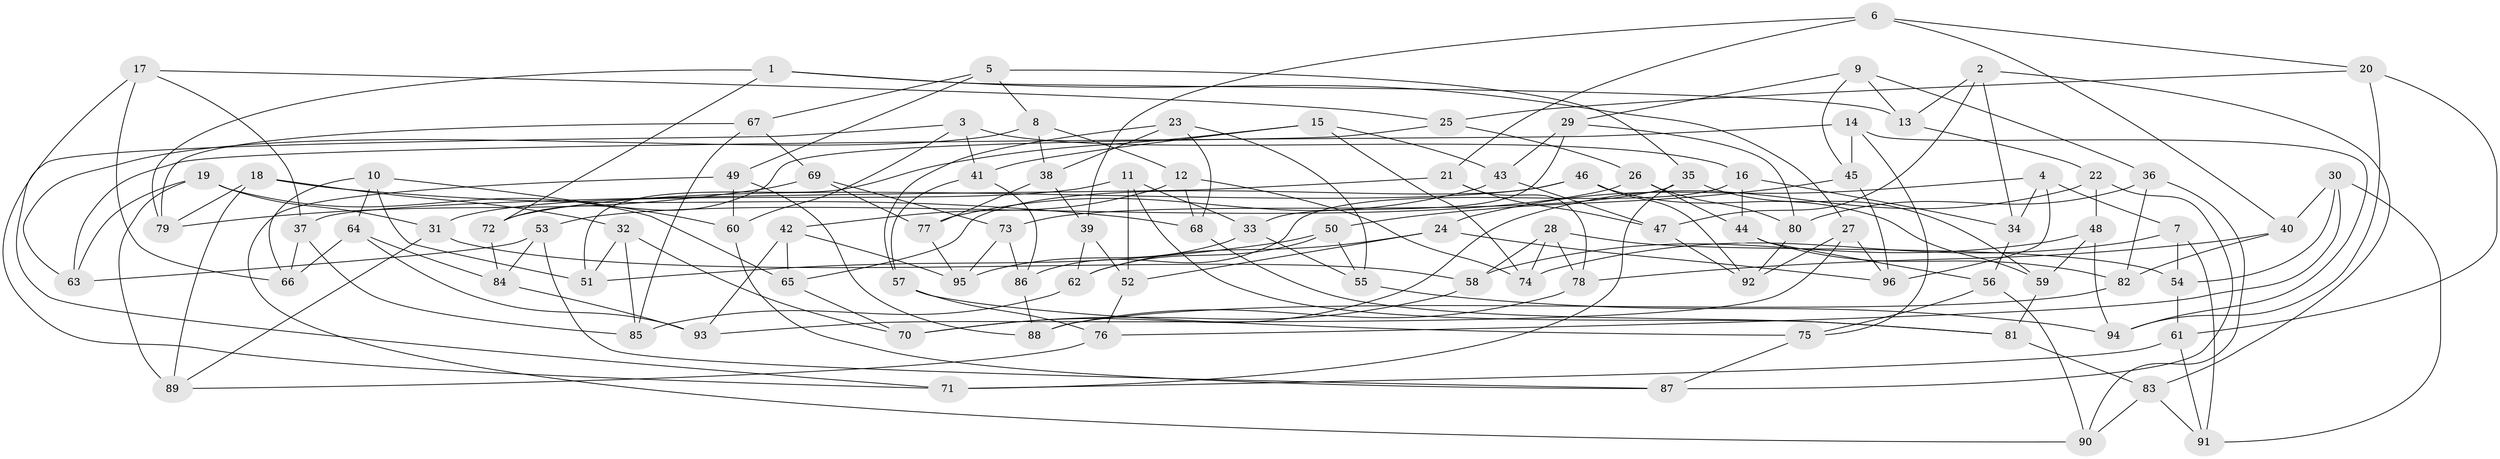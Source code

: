 // coarse degree distribution, {6: 0.5517241379310345, 5: 0.10344827586206896, 3: 0.034482758620689655, 4: 0.29310344827586204, 2: 0.017241379310344827}
// Generated by graph-tools (version 1.1) at 2025/42/03/06/25 10:42:23]
// undirected, 96 vertices, 192 edges
graph export_dot {
graph [start="1"]
  node [color=gray90,style=filled];
  1;
  2;
  3;
  4;
  5;
  6;
  7;
  8;
  9;
  10;
  11;
  12;
  13;
  14;
  15;
  16;
  17;
  18;
  19;
  20;
  21;
  22;
  23;
  24;
  25;
  26;
  27;
  28;
  29;
  30;
  31;
  32;
  33;
  34;
  35;
  36;
  37;
  38;
  39;
  40;
  41;
  42;
  43;
  44;
  45;
  46;
  47;
  48;
  49;
  50;
  51;
  52;
  53;
  54;
  55;
  56;
  57;
  58;
  59;
  60;
  61;
  62;
  63;
  64;
  65;
  66;
  67;
  68;
  69;
  70;
  71;
  72;
  73;
  74;
  75;
  76;
  77;
  78;
  79;
  80;
  81;
  82;
  83;
  84;
  85;
  86;
  87;
  88;
  89;
  90;
  91;
  92;
  93;
  94;
  95;
  96;
  1 -- 13;
  1 -- 72;
  1 -- 27;
  1 -- 79;
  2 -- 34;
  2 -- 47;
  2 -- 13;
  2 -- 83;
  3 -- 71;
  3 -- 60;
  3 -- 16;
  3 -- 41;
  4 -- 7;
  4 -- 96;
  4 -- 34;
  4 -- 24;
  5 -- 35;
  5 -- 8;
  5 -- 67;
  5 -- 49;
  6 -- 21;
  6 -- 39;
  6 -- 20;
  6 -- 40;
  7 -- 54;
  7 -- 74;
  7 -- 91;
  8 -- 12;
  8 -- 38;
  8 -- 63;
  9 -- 29;
  9 -- 45;
  9 -- 13;
  9 -- 36;
  10 -- 60;
  10 -- 66;
  10 -- 51;
  10 -- 64;
  11 -- 33;
  11 -- 81;
  11 -- 52;
  11 -- 31;
  12 -- 68;
  12 -- 74;
  12 -- 42;
  13 -- 22;
  14 -- 75;
  14 -- 63;
  14 -- 94;
  14 -- 45;
  15 -- 43;
  15 -- 74;
  15 -- 41;
  15 -- 51;
  16 -- 34;
  16 -- 44;
  16 -- 86;
  17 -- 25;
  17 -- 37;
  17 -- 66;
  17 -- 71;
  18 -- 32;
  18 -- 68;
  18 -- 89;
  18 -- 79;
  19 -- 31;
  19 -- 89;
  19 -- 65;
  19 -- 63;
  20 -- 94;
  20 -- 25;
  20 -- 61;
  21 -- 78;
  21 -- 47;
  21 -- 37;
  22 -- 70;
  22 -- 87;
  22 -- 48;
  23 -- 57;
  23 -- 55;
  23 -- 68;
  23 -- 38;
  24 -- 96;
  24 -- 62;
  24 -- 52;
  25 -- 26;
  25 -- 72;
  26 -- 53;
  26 -- 44;
  26 -- 80;
  27 -- 92;
  27 -- 96;
  27 -- 93;
  28 -- 74;
  28 -- 58;
  28 -- 78;
  28 -- 54;
  29 -- 80;
  29 -- 33;
  29 -- 43;
  30 -- 76;
  30 -- 40;
  30 -- 91;
  30 -- 54;
  31 -- 89;
  31 -- 58;
  32 -- 85;
  32 -- 70;
  32 -- 51;
  33 -- 55;
  33 -- 95;
  34 -- 56;
  35 -- 71;
  35 -- 73;
  35 -- 59;
  36 -- 90;
  36 -- 82;
  36 -- 80;
  37 -- 85;
  37 -- 66;
  38 -- 77;
  38 -- 39;
  39 -- 52;
  39 -- 62;
  40 -- 78;
  40 -- 82;
  41 -- 86;
  41 -- 57;
  42 -- 65;
  42 -- 93;
  42 -- 95;
  43 -- 47;
  43 -- 77;
  44 -- 56;
  44 -- 82;
  45 -- 96;
  45 -- 50;
  46 -- 59;
  46 -- 72;
  46 -- 92;
  46 -- 65;
  47 -- 92;
  48 -- 58;
  48 -- 59;
  48 -- 94;
  49 -- 90;
  49 -- 88;
  49 -- 60;
  50 -- 55;
  50 -- 62;
  50 -- 51;
  52 -- 76;
  53 -- 84;
  53 -- 87;
  53 -- 63;
  54 -- 61;
  55 -- 94;
  56 -- 75;
  56 -- 90;
  57 -- 75;
  57 -- 76;
  58 -- 70;
  59 -- 81;
  60 -- 87;
  61 -- 91;
  61 -- 71;
  62 -- 85;
  64 -- 93;
  64 -- 84;
  64 -- 66;
  65 -- 70;
  67 -- 69;
  67 -- 79;
  67 -- 85;
  68 -- 81;
  69 -- 79;
  69 -- 73;
  69 -- 77;
  72 -- 84;
  73 -- 95;
  73 -- 86;
  75 -- 87;
  76 -- 89;
  77 -- 95;
  78 -- 88;
  80 -- 92;
  81 -- 83;
  82 -- 88;
  83 -- 91;
  83 -- 90;
  84 -- 93;
  86 -- 88;
}
